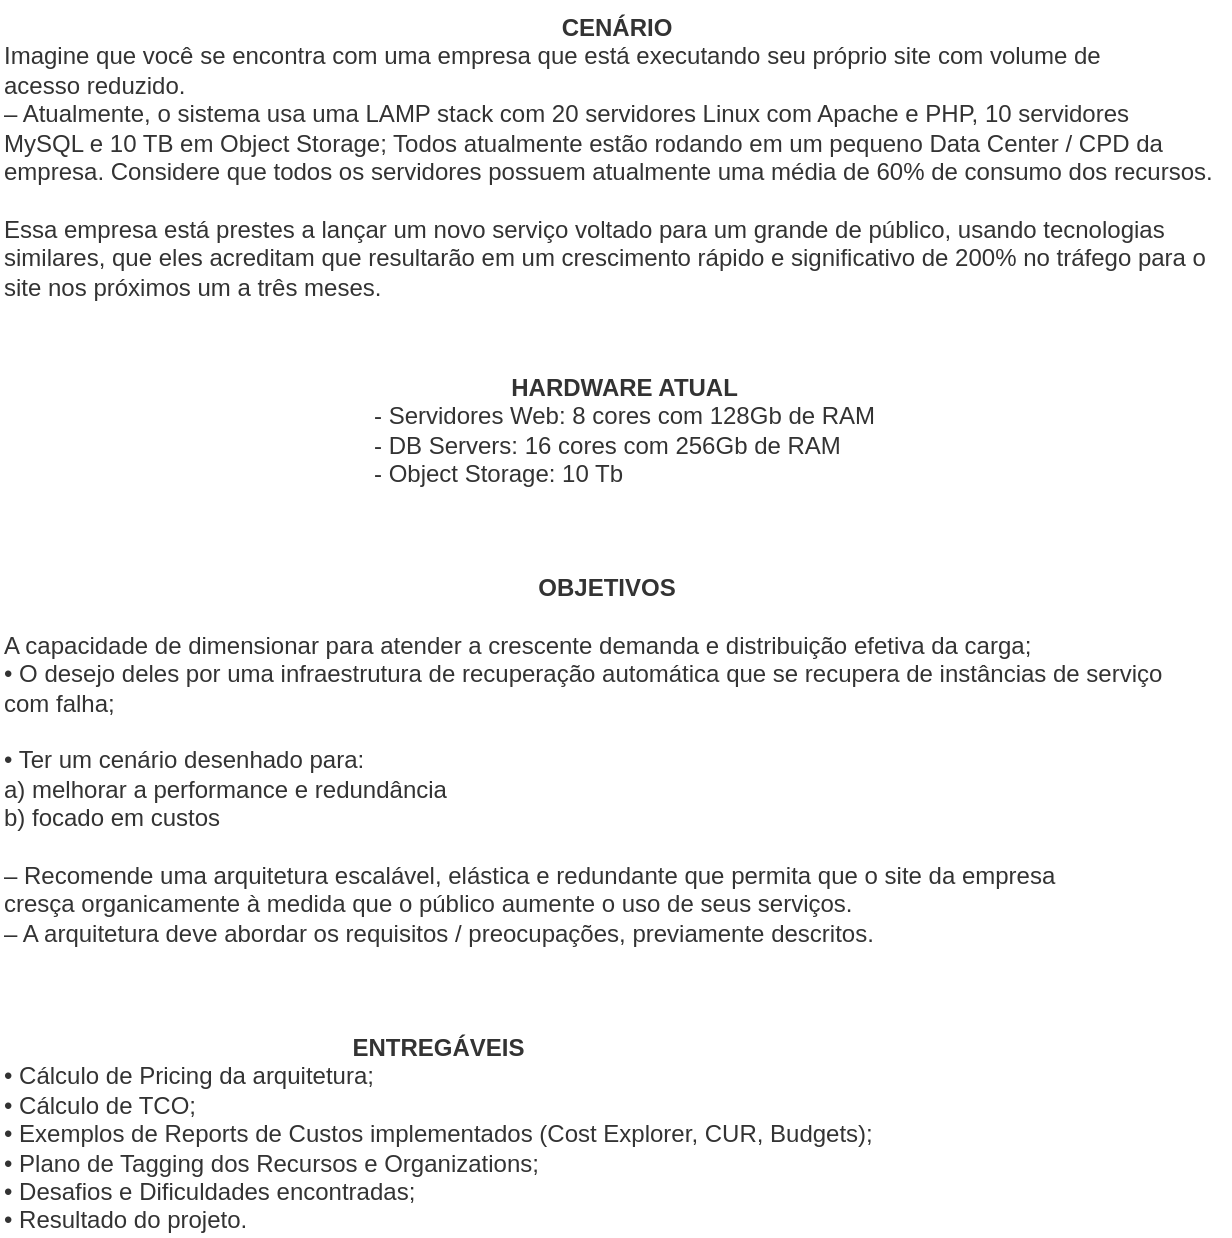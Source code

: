 <mxfile version="17.4.6" type="device" pages="3"><diagram id="NWFUME3BlHZpgH7o8yJn" name="Requisitos"><mxGraphModel dx="946" dy="590" grid="0" gridSize="10" guides="1" tooltips="1" connect="1" arrows="1" fold="1" page="1" pageScale="1" pageWidth="827" pageHeight="1169" math="0" shadow="0"><root><mxCell id="0"/><mxCell id="1" parent="0"/><mxCell id="URLlUr_Ez7pwawQ4pl_x-1" value="&lt;div style=&quot;text-align: center&quot;&gt;&lt;b&gt;HARDWARE ATUAL&lt;/b&gt;&lt;/div&gt;&lt;div style=&quot;text-align: center&quot;&gt;- Servidores Web:&amp;nbsp;8 cores com 128Gb de RAM&lt;/div&gt;- DB Servers: 16 cores com 256Gb de RAM&lt;br&gt;- Object Storage: 10 Tb" style="text;whiteSpace=wrap;html=1;fontColor=#333333;" vertex="1" parent="1"><mxGeometry x="220" y="190" width="300" height="80" as="geometry"/></mxCell><mxCell id="URLlUr_Ez7pwawQ4pl_x-3" value="&lt;div style=&quot;text-align: center&quot;&gt;&lt;b&gt;ENTREGÁVEIS&lt;/b&gt;&lt;/div&gt;• Cálculo de Pricing da arquitetura;&lt;br&gt;• Cálculo de TCO;&lt;br&gt;• Exemplos de Reports de Custos implementados (Cost Explorer, CUR, Budgets);&lt;br&gt;• Plano de Tagging dos Recursos e Organizations;&lt;br&gt;• Desafios e Dificuldades encontradas;&lt;br&gt;• Resultado do projeto." style="text;whiteSpace=wrap;html=1;fontColor=#333333;" vertex="1" parent="1"><mxGeometry x="35" y="520" width="460" height="100" as="geometry"/></mxCell><mxCell id="URLlUr_Ez7pwawQ4pl_x-4" value="&lt;div style=&quot;text-align: center&quot;&gt;&lt;b&gt;CENÁRIO&lt;/b&gt;&lt;/div&gt;Imagine que você se encontra com uma empresa que está executando seu próprio site com volume de&lt;br&gt;acesso reduzido.&lt;br&gt;– Atualmente, o sistema usa uma LAMP stack com 20 servidores Linux com Apache e PHP, 10 servidores&lt;br&gt;MySQL e 10 TB em Object Storage; Todos atualmente estão rodando em um pequeno Data Center / CPD da empresa. Considere que todos os servidores possuem atualmente uma média de 60% de consumo dos recursos.&lt;br&gt;&lt;br&gt;Essa empresa está prestes a lançar um novo serviço&amp;nbsp;voltado para um grande de público, usando&amp;nbsp;tecnologias similares, que eles acreditam que resultarão em um crescimento rápido e significativo de 200% no tráfego para o site nos próximos um a três meses." style="text;whiteSpace=wrap;html=1;fontColor=#333333;" vertex="1" parent="1"><mxGeometry x="35" y="10" width="615" height="160" as="geometry"/></mxCell><mxCell id="URLlUr_Ez7pwawQ4pl_x-6" value="&lt;div style=&quot;text-align: center&quot;&gt;&lt;b&gt;OBJETIVOS&lt;/b&gt;&lt;/div&gt;&lt;br&gt;A capacidade de dimensionar para atender a crescente demanda e distribuição efetiva da carga;&amp;nbsp;&lt;br&gt;• O desejo deles por uma infraestrutura de recuperação&amp;nbsp;automática que se recupera de instâncias de serviço com falha;&lt;br&gt;&lt;br&gt;• Ter um cenário desenhado para:&lt;br&gt;a) melhorar a performance e redundância&lt;br&gt;b) focado em custos&lt;br&gt;&lt;br&gt;– Recomende uma arquitetura escalável, elástica e&amp;nbsp;redundante que permita que o site da empresa cresça&amp;nbsp;organicamente à medida que o público aumente o uso de seus serviços.&lt;br&gt;– A arquitetura deve abordar os requisitos / preocupações, previamente descritos." style="text;whiteSpace=wrap;html=1;fontColor=#333333;" vertex="1" parent="1"><mxGeometry x="35" y="290" width="605" height="130" as="geometry"/></mxCell></root></mxGraphModel></diagram><diagram id="aHD3IFu6Sb1Z10SogP4f" name="Esboço Inicial"><mxGraphModel dx="1773" dy="590" grid="1" gridSize="10" guides="1" tooltips="1" connect="1" arrows="1" fold="1" page="1" pageScale="1" pageWidth="827" pageHeight="1169" math="0" shadow="0"><root><mxCell id="0"/><mxCell id="1" parent="0"/><mxCell id="Pk706klqavbQ2_3cnknU-1" value="VPC" style="points=[[0,0],[0.25,0],[0.5,0],[0.75,0],[1,0],[1,0.25],[1,0.5],[1,0.75],[1,1],[0.75,1],[0.5,1],[0.25,1],[0,1],[0,0.75],[0,0.5],[0,0.25]];outlineConnect=0;gradientColor=none;html=1;whiteSpace=wrap;fontSize=12;fontStyle=0;container=1;pointerEvents=0;collapsible=0;recursiveResize=0;shape=mxgraph.aws4.group;grIcon=mxgraph.aws4.group_vpc;strokeColor=#248814;fillColor=none;verticalAlign=top;align=left;spacingLeft=30;fontColor=#AAB7B8;dashed=0;" vertex="1" parent="1"><mxGeometry x="110" y="40" width="530" height="320" as="geometry"/></mxCell><mxCell id="Pk706klqavbQ2_3cnknU-2" value="Private subnet" style="points=[[0,0],[0.25,0],[0.5,0],[0.75,0],[1,0],[1,0.25],[1,0.5],[1,0.75],[1,1],[0.75,1],[0.5,1],[0.25,1],[0,1],[0,0.75],[0,0.5],[0,0.25]];outlineConnect=0;gradientColor=none;html=1;whiteSpace=wrap;fontSize=12;fontStyle=0;container=1;pointerEvents=0;collapsible=0;recursiveResize=0;shape=mxgraph.aws4.group;grIcon=mxgraph.aws4.group_security_group;grStroke=0;strokeColor=#147EBA;fillColor=#E6F2F8;verticalAlign=top;align=left;spacingLeft=30;fontColor=#147EBA;dashed=0;" vertex="1" parent="Pk706klqavbQ2_3cnknU-1"><mxGeometry x="180" y="40" width="320" height="260" as="geometry"/></mxCell><mxCell id="Pk706klqavbQ2_3cnknU-3" value="" style="rounded=1;whiteSpace=wrap;html=1;" vertex="1" parent="Pk706klqavbQ2_3cnknU-2"><mxGeometry x="25" y="30" width="90" height="200" as="geometry"/></mxCell><mxCell id="Pk706klqavbQ2_3cnknU-4" value="" style="rounded=1;whiteSpace=wrap;html=1;" vertex="1" parent="Pk706klqavbQ2_3cnknU-2"><mxGeometry x="197.8" y="30" width="90" height="200" as="geometry"/></mxCell><mxCell id="Pk706klqavbQ2_3cnknU-5" style="edgeStyle=none;rounded=0;orthogonalLoop=1;jettySize=auto;html=1;" edge="1" parent="Pk706klqavbQ2_3cnknU-2" source="Pk706klqavbQ2_3cnknU-6" target="Pk706klqavbQ2_3cnknU-10"><mxGeometry relative="1" as="geometry"/></mxCell><mxCell id="Pk706klqavbQ2_3cnknU-6" value="ECS&lt;br&gt;" style="sketch=0;points=[[0,0,0],[0.25,0,0],[0.5,0,0],[0.75,0,0],[1,0,0],[0,1,0],[0.25,1,0],[0.5,1,0],[0.75,1,0],[1,1,0],[0,0.25,0],[0,0.5,0],[0,0.75,0],[1,0.25,0],[1,0.5,0],[1,0.75,0]];outlineConnect=0;fontColor=#232F3E;gradientColor=#F78E04;gradientDirection=north;fillColor=#D05C17;strokeColor=#ffffff;dashed=0;verticalLabelPosition=bottom;verticalAlign=top;align=center;html=1;fontSize=12;fontStyle=0;aspect=fixed;shape=mxgraph.aws4.resourceIcon;resIcon=mxgraph.aws4.ecs;" vertex="1" parent="Pk706klqavbQ2_3cnknU-2"><mxGeometry x="46" y="128" width="48" height="48" as="geometry"/></mxCell><mxCell id="Pk706klqavbQ2_3cnknU-7" value="ASG" style="sketch=0;outlineConnect=0;fontColor=#232F3E;gradientColor=none;fillColor=#D45B07;strokeColor=none;dashed=0;verticalLabelPosition=bottom;verticalAlign=top;align=center;html=1;fontSize=12;fontStyle=0;aspect=fixed;pointerEvents=1;shape=mxgraph.aws4.auto_scaling2;" vertex="1" parent="Pk706klqavbQ2_3cnknU-2"><mxGeometry x="46" y="50" width="48" height="48" as="geometry"/></mxCell><mxCell id="Pk706klqavbQ2_3cnknU-8" value="" style="outlineConnect=0;dashed=0;verticalLabelPosition=bottom;verticalAlign=top;align=center;html=1;shape=mxgraph.aws3.rds_db_instance;fillColor=#2E73B8;gradientColor=none;" vertex="1" parent="Pk706klqavbQ2_3cnknU-2"><mxGeometry x="217.8" y="54" width="49.5" height="66" as="geometry"/></mxCell><mxCell id="Pk706klqavbQ2_3cnknU-9" style="edgeStyle=none;rounded=0;orthogonalLoop=1;jettySize=auto;html=1;" edge="1" parent="Pk706klqavbQ2_3cnknU-2" source="Pk706klqavbQ2_3cnknU-10" target="Pk706klqavbQ2_3cnknU-4"><mxGeometry relative="1" as="geometry"/></mxCell><mxCell id="Pk706klqavbQ2_3cnknU-10" value="" style="sketch=0;aspect=fixed;html=1;points=[];align=center;image;fontSize=12;image=img/lib/mscae/Network_Security_Groups_Classic.svg;" vertex="1" parent="Pk706klqavbQ2_3cnknU-2"><mxGeometry x="148.9" y="137" width="22.2" height="30" as="geometry"/></mxCell><mxCell id="Pk706klqavbQ2_3cnknU-11" value="Public subnet" style="points=[[0,0],[0.25,0],[0.5,0],[0.75,0],[1,0],[1,0.25],[1,0.5],[1,0.75],[1,1],[0.75,1],[0.5,1],[0.25,1],[0,1],[0,0.75],[0,0.5],[0,0.25]];outlineConnect=0;gradientColor=none;html=1;whiteSpace=wrap;fontSize=12;fontStyle=0;container=1;pointerEvents=0;collapsible=0;recursiveResize=0;shape=mxgraph.aws4.group;grIcon=mxgraph.aws4.group_security_group;grStroke=0;strokeColor=#248814;fillColor=#E9F3E6;verticalAlign=top;align=left;spacingLeft=30;fontColor=#248814;dashed=0;" vertex="1" parent="Pk706klqavbQ2_3cnknU-1"><mxGeometry x="30" y="40" width="110" height="260" as="geometry"/></mxCell><mxCell id="Pk706klqavbQ2_3cnknU-12" value="" style="outlineConnect=0;dashed=0;verticalLabelPosition=bottom;verticalAlign=top;align=center;html=1;shape=mxgraph.aws3.application_load_balancer;fillColor=#F58534;gradientColor=none;" vertex="1" parent="Pk706klqavbQ2_3cnknU-11"><mxGeometry x="30.5" y="116" width="69" height="72" as="geometry"/></mxCell><mxCell id="Pk706klqavbQ2_3cnknU-13" style="edgeStyle=none;rounded=0;orthogonalLoop=1;jettySize=auto;html=1;entryX=0;entryY=0.5;entryDx=0;entryDy=0;entryPerimeter=0;startArrow=none;" edge="1" parent="Pk706klqavbQ2_3cnknU-1" source="Pk706klqavbQ2_3cnknU-14" target="Pk706klqavbQ2_3cnknU-6"><mxGeometry relative="1" as="geometry"/></mxCell><mxCell id="Pk706klqavbQ2_3cnknU-14" value="" style="sketch=0;aspect=fixed;html=1;points=[];align=center;image;fontSize=12;image=img/lib/mscae/Network_Security_Groups_Classic.svg;" vertex="1" parent="Pk706klqavbQ2_3cnknU-1"><mxGeometry x="157.8" y="177" width="22.2" height="30" as="geometry"/></mxCell><mxCell id="Pk706klqavbQ2_3cnknU-15" value="" style="edgeStyle=none;rounded=0;orthogonalLoop=1;jettySize=auto;html=1;entryX=0;entryY=0.5;entryDx=0;entryDy=0;entryPerimeter=0;endArrow=none;" edge="1" parent="Pk706klqavbQ2_3cnknU-1" source="Pk706klqavbQ2_3cnknU-12" target="Pk706klqavbQ2_3cnknU-14"><mxGeometry relative="1" as="geometry"><mxPoint x="239.5" y="232" as="sourcePoint"/><mxPoint x="336" y="232" as="targetPoint"/></mxGeometry></mxCell><mxCell id="Pk706klqavbQ2_3cnknU-16" style="rounded=0;orthogonalLoop=1;jettySize=auto;html=1;entryX=0;entryY=0.5;entryDx=0;entryDy=0;entryPerimeter=0;startArrow=none;" edge="1" parent="1" source="Pk706klqavbQ2_3cnknU-19" target="Pk706klqavbQ2_3cnknU-12"><mxGeometry relative="1" as="geometry"/></mxCell><mxCell id="Pk706klqavbQ2_3cnknU-17" value="Route 53" style="outlineConnect=0;dashed=0;verticalLabelPosition=bottom;verticalAlign=top;align=center;html=1;shape=mxgraph.aws3.route_53;fillColor=#F58536;gradientColor=none;" vertex="1" parent="1"><mxGeometry x="-20" y="360" width="60" height="65.5" as="geometry"/></mxCell><mxCell id="Pk706klqavbQ2_3cnknU-18" style="edgeStyle=none;rounded=0;orthogonalLoop=1;jettySize=auto;html=1;" edge="1" parent="1" source="Pk706klqavbQ2_3cnknU-23" target="Pk706klqavbQ2_3cnknU-3"><mxGeometry relative="1" as="geometry"/></mxCell><mxCell id="Pk706klqavbQ2_3cnknU-19" value="" style="sketch=0;aspect=fixed;html=1;points=[];align=center;image;fontSize=12;image=img/lib/mscae/Network_Security_Groups_Classic.svg;" vertex="1" parent="1"><mxGeometry x="100" y="280" width="22.2" height="30" as="geometry"/></mxCell><mxCell id="Pk706klqavbQ2_3cnknU-20" value="" style="rounded=0;orthogonalLoop=1;jettySize=auto;html=1;entryX=0;entryY=0.5;entryDx=0;entryDy=0;entryPerimeter=0;endArrow=none;" edge="1" parent="1" source="Pk706klqavbQ2_3cnknU-17" target="Pk706klqavbQ2_3cnknU-19"><mxGeometry relative="1" as="geometry"><mxPoint x="40" y="362.703" as="sourcePoint"/><mxPoint x="170.5" y="232" as="targetPoint"/></mxGeometry></mxCell><mxCell id="Pk706klqavbQ2_3cnknU-21" value="O modelo proposto tem:&lt;br&gt;&amp;nbsp;&lt;br&gt;- Duas zonas em uma região&lt;br&gt;&lt;br&gt;- Banco com multi AZ&amp;nbsp;&lt;br&gt;&lt;br&gt;- Containers (ECS) com autoscaling&lt;br&gt;&lt;br&gt;- S3 como object storage&lt;br&gt;&lt;br&gt;- AWS WAF + Shield ?&lt;br&gt;- Cloudfront ?" style="text;html=1;strokeColor=none;fillColor=none;align=center;verticalAlign=middle;whiteSpace=wrap;rounded=0;" vertex="1" parent="1"><mxGeometry x="680" y="270" width="230" height="30" as="geometry"/></mxCell><mxCell id="Pk706klqavbQ2_3cnknU-22" value="Region" style="points=[[0,0],[0.25,0],[0.5,0],[0.75,0],[1,0],[1,0.25],[1,0.5],[1,0.75],[1,1],[0.75,1],[0.5,1],[0.25,1],[0,1],[0,0.75],[0,0.5],[0,0.25]];outlineConnect=0;gradientColor=none;html=1;whiteSpace=wrap;fontSize=12;fontStyle=0;container=1;pointerEvents=0;collapsible=0;recursiveResize=0;shape=mxgraph.aws4.group;grIcon=mxgraph.aws4.group_region;strokeColor=#147EBA;fillColor=none;verticalAlign=top;align=left;spacingLeft=30;fontColor=#147EBA;dashed=1;" vertex="1" parent="1"><mxGeometry x="70" y="10" width="590" height="443" as="geometry"/></mxCell><mxCell id="Pk706klqavbQ2_3cnknU-23" value="" style="outlineConnect=0;dashed=0;verticalLabelPosition=bottom;verticalAlign=top;align=center;html=1;shape=mxgraph.aws3.s3;fillColor=#E05243;gradientColor=none;" vertex="1" parent="Pk706klqavbQ2_3cnknU-22"><mxGeometry x="258.25" y="350" width="60" height="73" as="geometry"/></mxCell><mxCell id="Pk706klqavbQ2_3cnknU-24" value="" style="outlineConnect=0;dashed=0;verticalLabelPosition=bottom;verticalAlign=top;align=center;html=1;shape=mxgraph.aws3.ecr;fillColor=#F58534;gradientColor=none;" vertex="1" parent="Pk706klqavbQ2_3cnknU-22"><mxGeometry x="348.8" y="360" width="69" height="72" as="geometry"/></mxCell><mxCell id="Pk706klqavbQ2_3cnknU-25" value="&lt;br&gt;az1" style="rounded=1;whiteSpace=wrap;html=1;fillColor=none;dashed=1;align=left;" vertex="1" parent="Pk706klqavbQ2_3cnknU-22"><mxGeometry x="80" y="120" width="450" height="50" as="geometry"/></mxCell><mxCell id="Pk706klqavbQ2_3cnknU-26" value="" style="outlineConnect=0;dashed=0;verticalLabelPosition=bottom;verticalAlign=top;align=center;html=1;shape=mxgraph.aws3.rds_db_instance_standby_multi_az;fillColor=#2E73B8;gradientColor=none;" vertex="1" parent="Pk706klqavbQ2_3cnknU-22"><mxGeometry x="440" y="210" width="49.5" height="66" as="geometry"/></mxCell><mxCell id="Pk706klqavbQ2_3cnknU-27" value="az2" style="rounded=1;whiteSpace=wrap;html=1;fillColor=none;dashed=1;align=left;" vertex="1" parent="Pk706klqavbQ2_3cnknU-22"><mxGeometry x="80" y="230" width="450" height="50" as="geometry"/></mxCell><mxCell id="Pk706klqavbQ2_3cnknU-29" style="edgeStyle=none;rounded=0;orthogonalLoop=1;jettySize=auto;html=1;entryX=1;entryY=1;entryDx=0;entryDy=0;entryPerimeter=0;" edge="1" parent="1" source="Pk706klqavbQ2_3cnknU-24" target="Pk706klqavbQ2_3cnknU-6"><mxGeometry relative="1" as="geometry"/></mxCell></root></mxGraphModel></diagram><diagram id="Q74SeP_DRm1veYkT0cZG" name="Multi Zone"><mxGraphModel dx="2719" dy="11" grid="1" gridSize="10" guides="1" tooltips="1" connect="1" arrows="1" fold="1" page="1" pageScale="1" pageWidth="827" pageHeight="1169" math="0" shadow="0"><root><mxCell id="0"/><mxCell id="1" parent="0"/><mxCell id="OSNLPLVltHnQXbw0QZCD-2" value="AWS Cloud" style="sketch=0;outlineConnect=0;gradientColor=none;html=1;whiteSpace=wrap;fontSize=12;fontStyle=0;shape=mxgraph.aws4.group;grIcon=mxgraph.aws4.group_aws_cloud;strokeColor=#858B94;fillColor=none;verticalAlign=top;align=left;spacingLeft=30;fontColor=#858B94;dashed=0;rounded=1;glass=0;" vertex="1" parent="1"><mxGeometry x="-488.75" y="1300" width="780" height="770" as="geometry"/></mxCell><mxCell id="9-fTXH3f4kETBzw5lIFR-58" value="VPC" style="points=[[0,0],[0.25,0],[0.5,0],[0.75,0],[1,0],[1,0.25],[1,0.5],[1,0.75],[1,1],[0.75,1],[0.5,1],[0.25,1],[0,1],[0,0.75],[0,0.5],[0,0.25]];outlineConnect=0;gradientColor=none;html=1;whiteSpace=wrap;fontSize=12;fontStyle=0;container=1;pointerEvents=0;collapsible=0;recursiveResize=0;shape=mxgraph.aws4.group;grIcon=mxgraph.aws4.group_vpc;strokeColor=#333333;fillColor=none;verticalAlign=top;align=left;spacingLeft=30;fontColor=#AAB7B8;dashed=0;" vertex="1" parent="1"><mxGeometry x="-338.75" y="1380" width="570" height="530" as="geometry"/></mxCell><mxCell id="9-fTXH3f4kETBzw5lIFR-59" value="Public subnet" style="points=[[0,0],[0.25,0],[0.5,0],[0.75,0],[1,0],[1,0.25],[1,0.5],[1,0.75],[1,1],[0.75,1],[0.5,1],[0.25,1],[0,1],[0,0.75],[0,0.5],[0,0.25]];outlineConnect=0;gradientColor=none;html=1;whiteSpace=wrap;fontSize=12;fontStyle=0;container=1;pointerEvents=0;collapsible=0;recursiveResize=0;shape=mxgraph.aws4.group;grIcon=mxgraph.aws4.group_security_group;grStroke=0;strokeColor=#248814;fillColor=#E9F3E6;verticalAlign=top;align=left;spacingLeft=30;fontColor=#248814;dashed=0;" vertex="1" parent="9-fTXH3f4kETBzw5lIFR-58"><mxGeometry x="40" y="40" width="130" height="470" as="geometry"/></mxCell><mxCell id="9-fTXH3f4kETBzw5lIFR-60" value="Private subnet" style="points=[[0,0],[0.25,0],[0.5,0],[0.75,0],[1,0],[1,0.25],[1,0.5],[1,0.75],[1,1],[0.75,1],[0.5,1],[0.25,1],[0,1],[0,0.75],[0,0.5],[0,0.25]];outlineConnect=0;gradientColor=none;html=1;whiteSpace=wrap;fontSize=12;fontStyle=0;container=1;pointerEvents=0;collapsible=0;recursiveResize=0;shape=mxgraph.aws4.group;grIcon=mxgraph.aws4.group_security_group;grStroke=0;strokeColor=#147EBA;fillColor=#E6F2F8;verticalAlign=top;align=left;spacingLeft=30;fontColor=#147EBA;dashed=0;strokeWidth=3;" vertex="1" parent="9-fTXH3f4kETBzw5lIFR-58"><mxGeometry x="174" y="40" width="360" height="470" as="geometry"/></mxCell><mxCell id="9-fTXH3f4kETBzw5lIFR-61" value="Application&amp;nbsp;&lt;br&gt;Subnet" style="rounded=1;whiteSpace=wrap;html=1;verticalAlign=top;fillColor=#f5f5f5;fontColor=#333333;strokeColor=#666666;" vertex="1" parent="9-fTXH3f4kETBzw5lIFR-60"><mxGeometry x="27" y="70" width="95" height="370" as="geometry"/></mxCell><mxCell id="9-fTXH3f4kETBzw5lIFR-62" value="ECS&lt;br&gt;" style="sketch=0;points=[[0,0,0],[0.25,0,0],[0.5,0,0],[0.75,0,0],[1,0,0],[0,1,0],[0.25,1,0],[0.5,1,0],[0.75,1,0],[1,1,0],[0,0.25,0],[0,0.5,0],[0,0.75,0],[1,0.25,0],[1,0.5,0],[1,0.75,0]];outlineConnect=0;fontColor=#232F3E;gradientColor=#F78E04;gradientDirection=north;fillColor=#D05C17;strokeColor=#ffffff;dashed=0;verticalLabelPosition=bottom;verticalAlign=top;align=center;html=1;fontSize=12;fontStyle=0;aspect=fixed;shape=mxgraph.aws4.resourceIcon;resIcon=mxgraph.aws4.ecs;" vertex="1" parent="9-fTXH3f4kETBzw5lIFR-60"><mxGeometry x="52.5" y="130" width="48" height="48" as="geometry"/></mxCell><mxCell id="9-fTXH3f4kETBzw5lIFR-63" value="Autoscaling&lt;br&gt;Group" style="sketch=0;outlineConnect=0;fontColor=#232F3E;gradientColor=none;fillColor=#D45B07;strokeColor=none;dashed=0;verticalLabelPosition=bottom;verticalAlign=top;align=center;html=1;fontSize=12;fontStyle=0;aspect=fixed;pointerEvents=1;shape=mxgraph.aws4.auto_scaling2;" vertex="1" parent="9-fTXH3f4kETBzw5lIFR-60"><mxGeometry x="50.5" y="226" width="48" height="48" as="geometry"/></mxCell><mxCell id="9-fTXH3f4kETBzw5lIFR-64" value="ECS&lt;br&gt;" style="sketch=0;points=[[0,0,0],[0.25,0,0],[0.5,0,0],[0.75,0,0],[1,0,0],[0,1,0],[0.25,1,0],[0.5,1,0],[0.75,1,0],[1,1,0],[0,0.25,0],[0,0.5,0],[0,0.75,0],[1,0.25,0],[1,0.5,0],[1,0.75,0]];outlineConnect=0;fontColor=#232F3E;gradientColor=#F78E04;gradientDirection=north;fillColor=#D05C17;strokeColor=#ffffff;dashed=0;verticalLabelPosition=bottom;verticalAlign=top;align=center;html=1;fontSize=12;fontStyle=0;aspect=fixed;shape=mxgraph.aws4.resourceIcon;resIcon=mxgraph.aws4.ecs;" vertex="1" parent="9-fTXH3f4kETBzw5lIFR-60"><mxGeometry x="52.5" y="338" width="48" height="48" as="geometry"/></mxCell><mxCell id="9-fTXH3f4kETBzw5lIFR-65" value="ALB&lt;br&gt;Subnet" style="rounded=1;whiteSpace=wrap;html=1;verticalAlign=top;fillColor=#f5f5f5;strokeColor=#666666;fontColor=#333333;" vertex="1" parent="9-fTXH3f4kETBzw5lIFR-60"><mxGeometry x="-114" y="70" width="95" height="370" as="geometry"/></mxCell><mxCell id="9-fTXH3f4kETBzw5lIFR-66" value="Database&lt;br&gt;Subnet" style="rounded=1;whiteSpace=wrap;html=1;verticalAlign=top;fillColor=#f5f5f5;fontColor=#333333;strokeColor=#666666;" vertex="1" parent="9-fTXH3f4kETBzw5lIFR-60"><mxGeometry x="205" y="70" width="95" height="370" as="geometry"/></mxCell><mxCell id="9-fTXH3f4kETBzw5lIFR-67" style="edgeStyle=none;rounded=0;orthogonalLoop=1;jettySize=auto;html=1;fontColor=#00CC00;" edge="1" parent="9-fTXH3f4kETBzw5lIFR-60" source="9-fTXH3f4kETBzw5lIFR-68" target="9-fTXH3f4kETBzw5lIFR-69"><mxGeometry relative="1" as="geometry"/></mxCell><mxCell id="9-fTXH3f4kETBzw5lIFR-68" value="" style="outlineConnect=0;dashed=0;verticalLabelPosition=bottom;verticalAlign=top;align=center;html=1;shape=mxgraph.aws3.rds_db_instance;fillColor=#2E73B8;gradientColor=none;" vertex="1" parent="9-fTXH3f4kETBzw5lIFR-60"><mxGeometry x="227.75" y="122" width="49.5" height="66" as="geometry"/></mxCell><mxCell id="9-fTXH3f4kETBzw5lIFR-69" value="Standby" style="outlineConnect=0;dashed=0;verticalLabelPosition=bottom;verticalAlign=top;align=center;html=1;shape=mxgraph.aws3.rds_db_instance_standby_multi_az;fillColor=#2E73B8;gradientColor=none;" vertex="1" parent="9-fTXH3f4kETBzw5lIFR-60"><mxGeometry x="227.75" y="330" width="49.5" height="66" as="geometry"/></mxCell><mxCell id="9-fTXH3f4kETBzw5lIFR-70" style="edgeStyle=none;rounded=0;orthogonalLoop=1;jettySize=auto;html=1;fontColor=#00CC00;" edge="1" parent="9-fTXH3f4kETBzw5lIFR-60" source="9-fTXH3f4kETBzw5lIFR-62" target="9-fTXH3f4kETBzw5lIFR-68"><mxGeometry relative="1" as="geometry"/></mxCell><mxCell id="9-fTXH3f4kETBzw5lIFR-71" style="edgeStyle=none;rounded=0;orthogonalLoop=1;jettySize=auto;html=1;entryX=0;entryY=0.5;entryDx=0;entryDy=0;entryPerimeter=0;fontColor=#00CC00;dashed=1;exitX=1;exitY=0.5;exitDx=0;exitDy=0;exitPerimeter=0;strokeColor=#B3B3B3;" edge="1" parent="9-fTXH3f4kETBzw5lIFR-60" source="9-fTXH3f4kETBzw5lIFR-62" target="9-fTXH3f4kETBzw5lIFR-69"><mxGeometry relative="1" as="geometry"/></mxCell><mxCell id="9-fTXH3f4kETBzw5lIFR-72" style="edgeStyle=none;rounded=0;orthogonalLoop=1;jettySize=auto;html=1;entryX=0;entryY=0.5;entryDx=0;entryDy=0;entryPerimeter=0;fontColor=#00CC00;exitX=1;exitY=0.5;exitDx=0;exitDy=0;exitPerimeter=0;" edge="1" parent="9-fTXH3f4kETBzw5lIFR-60" source="9-fTXH3f4kETBzw5lIFR-64" target="9-fTXH3f4kETBzw5lIFR-68"><mxGeometry relative="1" as="geometry"/></mxCell><mxCell id="9-fTXH3f4kETBzw5lIFR-73" style="edgeStyle=none;rounded=0;orthogonalLoop=1;jettySize=auto;html=1;dashed=1;fontColor=#00CC00;strokeColor=#B3B3B3;" edge="1" parent="9-fTXH3f4kETBzw5lIFR-60" source="9-fTXH3f4kETBzw5lIFR-64" target="9-fTXH3f4kETBzw5lIFR-69"><mxGeometry relative="1" as="geometry"/></mxCell><mxCell id="9-fTXH3f4kETBzw5lIFR-75" value="&amp;nbsp; &amp;nbsp; &amp;nbsp; AZ-1" style="rounded=1;whiteSpace=wrap;html=1;fillColor=none;dashed=1;align=left;strokeColor=#7EA6E0;strokeWidth=2;fontColor=#7EA6E0;verticalAlign=top;fontStyle=1" vertex="1" parent="9-fTXH3f4kETBzw5lIFR-60"><mxGeometry x="-130" y="116" width="490" height="90" as="geometry"/></mxCell><mxCell id="9-fTXH3f4kETBzw5lIFR-74" value="&amp;nbsp; &amp;nbsp; &amp;nbsp; AZ-2" style="rounded=1;whiteSpace=wrap;html=1;fillColor=none;dashed=1;align=left;strokeColor=#00CC00;strokeWidth=2;fontColor=#00CC00;glass=0;sketch=0;verticalAlign=bottom;fontStyle=1" vertex="1" parent="9-fTXH3f4kETBzw5lIFR-60"><mxGeometry x="-130" y="320" width="490" height="110" as="geometry"/></mxCell><mxCell id="9-fTXH3f4kETBzw5lIFR-76" style="rounded=0;orthogonalLoop=1;jettySize=auto;html=1;entryX=0;entryY=0.5;entryDx=0;entryDy=0;entryPerimeter=0;exitX=1;exitY=0.5;exitDx=0;exitDy=0;exitPerimeter=0;" edge="1" parent="9-fTXH3f4kETBzw5lIFR-58" source="9-fTXH3f4kETBzw5lIFR-78" target="9-fTXH3f4kETBzw5lIFR-62"><mxGeometry relative="1" as="geometry"/></mxCell><mxCell id="9-fTXH3f4kETBzw5lIFR-77" style="rounded=0;orthogonalLoop=1;jettySize=auto;html=1;entryX=0;entryY=0.5;entryDx=0;entryDy=0;entryPerimeter=0;exitX=1;exitY=0.5;exitDx=0;exitDy=0;exitPerimeter=0;" edge="1" parent="9-fTXH3f4kETBzw5lIFR-58" source="9-fTXH3f4kETBzw5lIFR-78" target="9-fTXH3f4kETBzw5lIFR-64"><mxGeometry relative="1" as="geometry"/></mxCell><mxCell id="9-fTXH3f4kETBzw5lIFR-78" value="Application LB" style="outlineConnect=0;dashed=0;verticalLabelPosition=bottom;verticalAlign=top;align=center;html=1;shape=mxgraph.aws3.application_load_balancer;fillColor=#F58534;gradientColor=none;" vertex="1" parent="9-fTXH3f4kETBzw5lIFR-58"><mxGeometry x="74.4" y="260" width="69" height="72" as="geometry"/></mxCell><mxCell id="9-fTXH3f4kETBzw5lIFR-79" style="edgeStyle=none;rounded=0;orthogonalLoop=1;jettySize=auto;html=1;fontColor=#00CC00;" edge="1" parent="1" source="9-fTXH3f4kETBzw5lIFR-80" target="9-fTXH3f4kETBzw5lIFR-78"><mxGeometry relative="1" as="geometry"/></mxCell><mxCell id="9-fTXH3f4kETBzw5lIFR-95" style="edgeStyle=none;rounded=0;orthogonalLoop=1;jettySize=auto;html=1;fontColor=#333333;strokeColor=#333333;" edge="1" parent="1" source="9-fTXH3f4kETBzw5lIFR-80" target="9-fTXH3f4kETBzw5lIFR-88"><mxGeometry relative="1" as="geometry"/></mxCell><mxCell id="9-fTXH3f4kETBzw5lIFR-80" value="Route 53" style="outlineConnect=0;dashed=0;verticalLabelPosition=top;verticalAlign=bottom;align=center;html=1;shape=mxgraph.aws3.route_53;fillColor=#F58536;gradientColor=none;labelPosition=center;" vertex="1" parent="1"><mxGeometry x="-436.55" y="1645.38" width="60" height="65.5" as="geometry"/></mxCell><mxCell id="9-fTXH3f4kETBzw5lIFR-85" value="Region" style="points=[[0,0],[0.25,0],[0.5,0],[0.75,0],[1,0],[1,0.25],[1,0.5],[1,0.75],[1,1],[0.75,1],[0.5,1],[0.25,1],[0,1],[0,0.75],[0,0.5],[0,0.25]];outlineConnect=0;gradientColor=none;html=1;whiteSpace=wrap;fontSize=12;fontStyle=0;container=1;pointerEvents=0;collapsible=0;recursiveResize=0;shape=mxgraph.aws4.group;grIcon=mxgraph.aws4.group_region;strokeColor=#147EBA;fillColor=none;verticalAlign=top;align=left;spacingLeft=30;fontColor=#147EBA;dashed=1;rounded=1;glass=0;sketch=0;" vertex="1" parent="1"><mxGeometry x="-358.75" y="1340" width="620" height="700" as="geometry"/></mxCell><mxCell id="9-fTXH3f4kETBzw5lIFR-82" value="S3 Bucket" style="outlineConnect=0;dashed=0;verticalLabelPosition=bottom;verticalAlign=top;align=center;html=1;shape=mxgraph.aws3.s3;fillColor=#E05243;gradientColor=none;" vertex="1" parent="9-fTXH3f4kETBzw5lIFR-85"><mxGeometry x="240" y="585.5" width="60" height="73" as="geometry"/></mxCell><mxCell id="OSNLPLVltHnQXbw0QZCD-1" value="RDS&lt;br&gt;MultiAZ" style="text;html=1;strokeColor=none;fillColor=none;align=center;verticalAlign=middle;whiteSpace=wrap;rounded=0;glass=0;sketch=0;fontColor=#333333;" vertex="1" parent="9-fTXH3f4kETBzw5lIFR-85"><mxGeometry x="440" y="360" width="60" height="30" as="geometry"/></mxCell><mxCell id="9-fTXH3f4kETBzw5lIFR-93" style="rounded=0;orthogonalLoop=1;jettySize=auto;html=1;fontColor=#00CC00;strokeColor=#333333;" edge="1" parent="1" target="9-fTXH3f4kETBzw5lIFR-82"><mxGeometry relative="1" as="geometry"><mxPoint x="-89.75" y="1850" as="sourcePoint"/></mxGeometry></mxCell><mxCell id="9-fTXH3f4kETBzw5lIFR-88" value="Cloudfront" style="outlineConnect=0;dashed=0;verticalLabelPosition=bottom;verticalAlign=top;align=center;html=1;shape=mxgraph.aws3.cloudfront;fillColor=#F58536;gradientColor=none;rounded=1;glass=0;sketch=0;fontColor=#333333;strokeColor=#333333;strokeWidth=2;" vertex="1" parent="1"><mxGeometry x="-439.8" y="1920" width="66.5" height="84" as="geometry"/></mxCell><mxCell id="9-fTXH3f4kETBzw5lIFR-92" style="edgeStyle=orthogonalEdgeStyle;rounded=0;orthogonalLoop=1;jettySize=auto;html=1;fontColor=#00CC00;strokeColor=#333333;" edge="1" parent="1" source="9-fTXH3f4kETBzw5lIFR-88" target="9-fTXH3f4kETBzw5lIFR-82"><mxGeometry relative="1" as="geometry"/></mxCell><mxCell id="9-fTXH3f4kETBzw5lIFR-97" style="edgeStyle=none;rounded=0;orthogonalLoop=1;jettySize=auto;html=1;fontColor=#333333;strokeColor=#333333;entryX=0.29;entryY=0.5;entryDx=0;entryDy=0;entryPerimeter=0;" edge="1" parent="1" source="9-fTXH3f4kETBzw5lIFR-96" target="9-fTXH3f4kETBzw5lIFR-80"><mxGeometry relative="1" as="geometry"><mxPoint x="-548.75" y="1690" as="targetPoint"/></mxGeometry></mxCell><mxCell id="9-fTXH3f4kETBzw5lIFR-96" value="" style="sketch=0;outlineConnect=0;fontColor=#232F3E;gradientColor=none;fillColor=#232F3D;strokeColor=none;dashed=0;verticalLabelPosition=bottom;verticalAlign=top;align=center;html=1;fontSize=12;fontStyle=0;aspect=fixed;pointerEvents=1;shape=mxgraph.aws4.users;rounded=1;glass=0;" vertex="1" parent="1"><mxGeometry x="-570" y="1647.51" width="61.25" height="61.25" as="geometry"/></mxCell></root></mxGraphModel></diagram></mxfile>